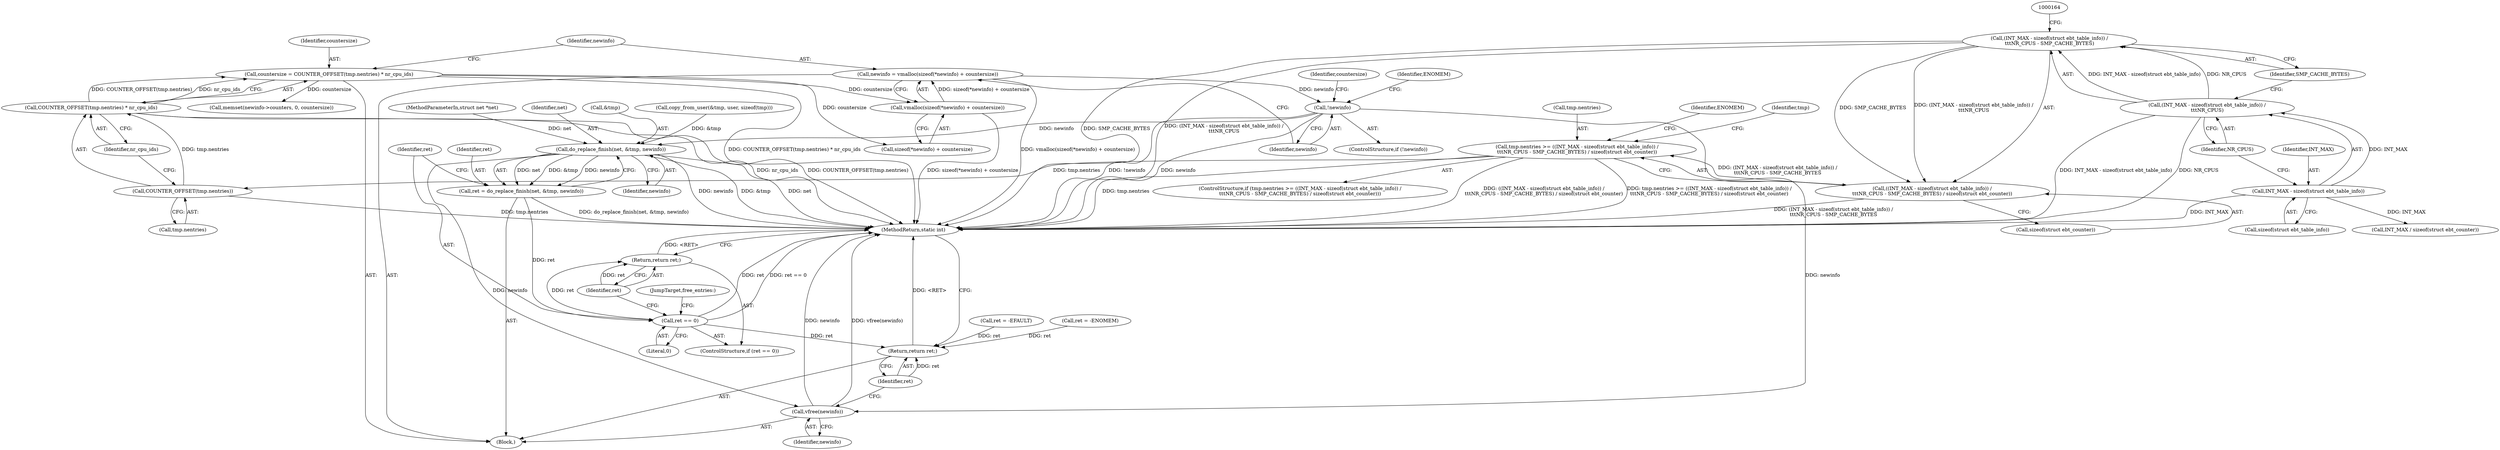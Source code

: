 digraph "0_linux_d846f71195d57b0bbb143382647c2c6638b04c5a@API" {
"1000200" [label="(Call,newinfo = vmalloc(sizeof(*newinfo) + countersize))"];
"1000202" [label="(Call,vmalloc(sizeof(*newinfo) + countersize))"];
"1000192" [label="(Call,countersize = COUNTER_OFFSET(tmp.nentries) * nr_cpu_ids)"];
"1000194" [label="(Call,COUNTER_OFFSET(tmp.nentries) * nr_cpu_ids)"];
"1000195" [label="(Call,COUNTER_OFFSET(tmp.nentries))"];
"1000150" [label="(Call,tmp.nentries >= ((INT_MAX - sizeof(struct ebt_table_info)) /\n\t\t\tNR_CPUS - SMP_CACHE_BYTES) / sizeof(struct ebt_counter))"];
"1000154" [label="(Call,((INT_MAX - sizeof(struct ebt_table_info)) /\n\t\t\tNR_CPUS - SMP_CACHE_BYTES) / sizeof(struct ebt_counter))"];
"1000155" [label="(Call,(INT_MAX - sizeof(struct ebt_table_info)) /\n\t\t\tNR_CPUS - SMP_CACHE_BYTES)"];
"1000156" [label="(Call,(INT_MAX - sizeof(struct ebt_table_info)) /\n\t\t\tNR_CPUS)"];
"1000157" [label="(Call,INT_MAX - sizeof(struct ebt_table_info))"];
"1000209" [label="(Call,!newinfo)"];
"1000264" [label="(Call,do_replace_finish(net, &tmp, newinfo))"];
"1000262" [label="(Call,ret = do_replace_finish(net, &tmp, newinfo))"];
"1000270" [label="(Call,ret == 0)"];
"1000273" [label="(Return,return ret;)"];
"1000283" [label="(Return,return ret;)"];
"1000281" [label="(Call,vfree(newinfo))"];
"1000281" [label="(Call,vfree(newinfo))"];
"1000157" [label="(Call,INT_MAX - sizeof(struct ebt_table_info))"];
"1000154" [label="(Call,((INT_MAX - sizeof(struct ebt_table_info)) /\n\t\t\tNR_CPUS - SMP_CACHE_BYTES) / sizeof(struct ebt_counter))"];
"1000195" [label="(Call,COUNTER_OFFSET(tmp.nentries))"];
"1000272" [label="(Literal,0)"];
"1000162" [label="(Identifier,SMP_CACHE_BYTES)"];
"1000283" [label="(Return,return ret;)"];
"1000282" [label="(Identifier,newinfo)"];
"1000105" [label="(Block,)"];
"1000268" [label="(Identifier,newinfo)"];
"1000200" [label="(Call,newinfo = vmalloc(sizeof(*newinfo) + countersize))"];
"1000156" [label="(Call,(INT_MAX - sizeof(struct ebt_table_info)) /\n\t\t\tNR_CPUS)"];
"1000163" [label="(Call,sizeof(struct ebt_counter))"];
"1000265" [label="(Identifier,net)"];
"1000155" [label="(Call,(INT_MAX - sizeof(struct ebt_table_info)) /\n\t\t\tNR_CPUS - SMP_CACHE_BYTES)"];
"1000173" [label="(Call,INT_MAX / sizeof(struct ebt_counter))"];
"1000273" [label="(Return,return ret;)"];
"1000203" [label="(Call,sizeof(*newinfo) + countersize)"];
"1000161" [label="(Identifier,NR_CPUS)"];
"1000284" [label="(Identifier,ret)"];
"1000266" [label="(Call,&tmp)"];
"1000270" [label="(Call,ret == 0)"];
"1000150" [label="(Call,tmp.nentries >= ((INT_MAX - sizeof(struct ebt_table_info)) /\n\t\t\tNR_CPUS - SMP_CACHE_BYTES) / sizeof(struct ebt_counter))"];
"1000151" [label="(Call,tmp.nentries)"];
"1000192" [label="(Call,countersize = COUNTER_OFFSET(tmp.nentries) * nr_cpu_ids)"];
"1000216" [label="(Call,memset(newinfo->counters, 0, countersize))"];
"1000257" [label="(Call,ret = -EFAULT)"];
"1000209" [label="(Call,!newinfo)"];
"1000275" [label="(JumpTarget,free_entries:)"];
"1000112" [label="(Call,copy_from_user(&tmp, user, sizeof(tmp)))"];
"1000274" [label="(Identifier,ret)"];
"1000202" [label="(Call,vmalloc(sizeof(*newinfo) + countersize))"];
"1000149" [label="(ControlStructure,if (tmp.nentries >= ((INT_MAX - sizeof(struct ebt_table_info)) /\n\t\t\tNR_CPUS - SMP_CACHE_BYTES) / sizeof(struct ebt_counter)))"];
"1000193" [label="(Identifier,countersize)"];
"1000271" [label="(Identifier,ret)"];
"1000196" [label="(Call,tmp.nentries)"];
"1000199" [label="(Identifier,nr_cpu_ids)"];
"1000102" [label="(MethodParameterIn,struct net *net)"];
"1000201" [label="(Identifier,newinfo)"];
"1000263" [label="(Identifier,ret)"];
"1000158" [label="(Identifier,INT_MAX)"];
"1000167" [label="(Identifier,ENOMEM)"];
"1000236" [label="(Call,ret = -ENOMEM)"];
"1000285" [label="(MethodReturn,static int)"];
"1000269" [label="(ControlStructure,if (ret == 0))"];
"1000171" [label="(Identifier,tmp)"];
"1000264" [label="(Call,do_replace_finish(net, &tmp, newinfo))"];
"1000159" [label="(Call,sizeof(struct ebt_table_info))"];
"1000208" [label="(ControlStructure,if (!newinfo))"];
"1000213" [label="(Identifier,ENOMEM)"];
"1000194" [label="(Call,COUNTER_OFFSET(tmp.nentries) * nr_cpu_ids)"];
"1000262" [label="(Call,ret = do_replace_finish(net, &tmp, newinfo))"];
"1000210" [label="(Identifier,newinfo)"];
"1000215" [label="(Identifier,countersize)"];
"1000200" -> "1000105"  [label="AST: "];
"1000200" -> "1000202"  [label="CFG: "];
"1000201" -> "1000200"  [label="AST: "];
"1000202" -> "1000200"  [label="AST: "];
"1000210" -> "1000200"  [label="CFG: "];
"1000200" -> "1000285"  [label="DDG: vmalloc(sizeof(*newinfo) + countersize)"];
"1000202" -> "1000200"  [label="DDG: sizeof(*newinfo) + countersize"];
"1000200" -> "1000209"  [label="DDG: newinfo"];
"1000202" -> "1000203"  [label="CFG: "];
"1000203" -> "1000202"  [label="AST: "];
"1000202" -> "1000285"  [label="DDG: sizeof(*newinfo) + countersize"];
"1000192" -> "1000202"  [label="DDG: countersize"];
"1000192" -> "1000105"  [label="AST: "];
"1000192" -> "1000194"  [label="CFG: "];
"1000193" -> "1000192"  [label="AST: "];
"1000194" -> "1000192"  [label="AST: "];
"1000201" -> "1000192"  [label="CFG: "];
"1000192" -> "1000285"  [label="DDG: COUNTER_OFFSET(tmp.nentries) * nr_cpu_ids"];
"1000194" -> "1000192"  [label="DDG: COUNTER_OFFSET(tmp.nentries)"];
"1000194" -> "1000192"  [label="DDG: nr_cpu_ids"];
"1000192" -> "1000203"  [label="DDG: countersize"];
"1000192" -> "1000216"  [label="DDG: countersize"];
"1000194" -> "1000199"  [label="CFG: "];
"1000195" -> "1000194"  [label="AST: "];
"1000199" -> "1000194"  [label="AST: "];
"1000194" -> "1000285"  [label="DDG: COUNTER_OFFSET(tmp.nentries)"];
"1000194" -> "1000285"  [label="DDG: nr_cpu_ids"];
"1000195" -> "1000194"  [label="DDG: tmp.nentries"];
"1000195" -> "1000196"  [label="CFG: "];
"1000196" -> "1000195"  [label="AST: "];
"1000199" -> "1000195"  [label="CFG: "];
"1000195" -> "1000285"  [label="DDG: tmp.nentries"];
"1000150" -> "1000195"  [label="DDG: tmp.nentries"];
"1000150" -> "1000149"  [label="AST: "];
"1000150" -> "1000154"  [label="CFG: "];
"1000151" -> "1000150"  [label="AST: "];
"1000154" -> "1000150"  [label="AST: "];
"1000167" -> "1000150"  [label="CFG: "];
"1000171" -> "1000150"  [label="CFG: "];
"1000150" -> "1000285"  [label="DDG: tmp.nentries"];
"1000150" -> "1000285"  [label="DDG: ((INT_MAX - sizeof(struct ebt_table_info)) /\n\t\t\tNR_CPUS - SMP_CACHE_BYTES) / sizeof(struct ebt_counter)"];
"1000150" -> "1000285"  [label="DDG: tmp.nentries >= ((INT_MAX - sizeof(struct ebt_table_info)) /\n\t\t\tNR_CPUS - SMP_CACHE_BYTES) / sizeof(struct ebt_counter)"];
"1000154" -> "1000150"  [label="DDG: (INT_MAX - sizeof(struct ebt_table_info)) /\n\t\t\tNR_CPUS - SMP_CACHE_BYTES"];
"1000154" -> "1000163"  [label="CFG: "];
"1000155" -> "1000154"  [label="AST: "];
"1000163" -> "1000154"  [label="AST: "];
"1000154" -> "1000285"  [label="DDG: (INT_MAX - sizeof(struct ebt_table_info)) /\n\t\t\tNR_CPUS - SMP_CACHE_BYTES"];
"1000155" -> "1000154"  [label="DDG: (INT_MAX - sizeof(struct ebt_table_info)) /\n\t\t\tNR_CPUS"];
"1000155" -> "1000154"  [label="DDG: SMP_CACHE_BYTES"];
"1000155" -> "1000162"  [label="CFG: "];
"1000156" -> "1000155"  [label="AST: "];
"1000162" -> "1000155"  [label="AST: "];
"1000164" -> "1000155"  [label="CFG: "];
"1000155" -> "1000285"  [label="DDG: (INT_MAX - sizeof(struct ebt_table_info)) /\n\t\t\tNR_CPUS"];
"1000155" -> "1000285"  [label="DDG: SMP_CACHE_BYTES"];
"1000156" -> "1000155"  [label="DDG: INT_MAX - sizeof(struct ebt_table_info)"];
"1000156" -> "1000155"  [label="DDG: NR_CPUS"];
"1000156" -> "1000161"  [label="CFG: "];
"1000157" -> "1000156"  [label="AST: "];
"1000161" -> "1000156"  [label="AST: "];
"1000162" -> "1000156"  [label="CFG: "];
"1000156" -> "1000285"  [label="DDG: INT_MAX - sizeof(struct ebt_table_info)"];
"1000156" -> "1000285"  [label="DDG: NR_CPUS"];
"1000157" -> "1000156"  [label="DDG: INT_MAX"];
"1000157" -> "1000159"  [label="CFG: "];
"1000158" -> "1000157"  [label="AST: "];
"1000159" -> "1000157"  [label="AST: "];
"1000161" -> "1000157"  [label="CFG: "];
"1000157" -> "1000285"  [label="DDG: INT_MAX"];
"1000157" -> "1000173"  [label="DDG: INT_MAX"];
"1000209" -> "1000208"  [label="AST: "];
"1000209" -> "1000210"  [label="CFG: "];
"1000210" -> "1000209"  [label="AST: "];
"1000213" -> "1000209"  [label="CFG: "];
"1000215" -> "1000209"  [label="CFG: "];
"1000209" -> "1000285"  [label="DDG: !newinfo"];
"1000209" -> "1000285"  [label="DDG: newinfo"];
"1000209" -> "1000264"  [label="DDG: newinfo"];
"1000209" -> "1000281"  [label="DDG: newinfo"];
"1000264" -> "1000262"  [label="AST: "];
"1000264" -> "1000268"  [label="CFG: "];
"1000265" -> "1000264"  [label="AST: "];
"1000266" -> "1000264"  [label="AST: "];
"1000268" -> "1000264"  [label="AST: "];
"1000262" -> "1000264"  [label="CFG: "];
"1000264" -> "1000285"  [label="DDG: net"];
"1000264" -> "1000285"  [label="DDG: newinfo"];
"1000264" -> "1000285"  [label="DDG: &tmp"];
"1000264" -> "1000262"  [label="DDG: net"];
"1000264" -> "1000262"  [label="DDG: &tmp"];
"1000264" -> "1000262"  [label="DDG: newinfo"];
"1000102" -> "1000264"  [label="DDG: net"];
"1000112" -> "1000264"  [label="DDG: &tmp"];
"1000264" -> "1000281"  [label="DDG: newinfo"];
"1000262" -> "1000105"  [label="AST: "];
"1000263" -> "1000262"  [label="AST: "];
"1000271" -> "1000262"  [label="CFG: "];
"1000262" -> "1000285"  [label="DDG: do_replace_finish(net, &tmp, newinfo)"];
"1000262" -> "1000270"  [label="DDG: ret"];
"1000270" -> "1000269"  [label="AST: "];
"1000270" -> "1000272"  [label="CFG: "];
"1000271" -> "1000270"  [label="AST: "];
"1000272" -> "1000270"  [label="AST: "];
"1000274" -> "1000270"  [label="CFG: "];
"1000275" -> "1000270"  [label="CFG: "];
"1000270" -> "1000285"  [label="DDG: ret == 0"];
"1000270" -> "1000285"  [label="DDG: ret"];
"1000270" -> "1000273"  [label="DDG: ret"];
"1000270" -> "1000283"  [label="DDG: ret"];
"1000273" -> "1000269"  [label="AST: "];
"1000273" -> "1000274"  [label="CFG: "];
"1000274" -> "1000273"  [label="AST: "];
"1000285" -> "1000273"  [label="CFG: "];
"1000273" -> "1000285"  [label="DDG: <RET>"];
"1000274" -> "1000273"  [label="DDG: ret"];
"1000283" -> "1000105"  [label="AST: "];
"1000283" -> "1000284"  [label="CFG: "];
"1000284" -> "1000283"  [label="AST: "];
"1000285" -> "1000283"  [label="CFG: "];
"1000283" -> "1000285"  [label="DDG: <RET>"];
"1000284" -> "1000283"  [label="DDG: ret"];
"1000236" -> "1000283"  [label="DDG: ret"];
"1000257" -> "1000283"  [label="DDG: ret"];
"1000281" -> "1000105"  [label="AST: "];
"1000281" -> "1000282"  [label="CFG: "];
"1000282" -> "1000281"  [label="AST: "];
"1000284" -> "1000281"  [label="CFG: "];
"1000281" -> "1000285"  [label="DDG: newinfo"];
"1000281" -> "1000285"  [label="DDG: vfree(newinfo)"];
}
